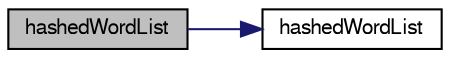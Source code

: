 digraph "hashedWordList"
{
  bgcolor="transparent";
  edge [fontname="FreeSans",fontsize="10",labelfontname="FreeSans",labelfontsize="10"];
  node [fontname="FreeSans",fontsize="10",shape=record];
  rankdir="LR";
  Node7 [label="hashedWordList",height=0.2,width=0.4,color="black", fillcolor="grey75", style="filled", fontcolor="black"];
  Node7 -> Node8 [color="midnightblue",fontsize="10",style="solid",fontname="FreeSans"];
  Node8 [label="hashedWordList",height=0.2,width=0.4,color="black",URL="$a28242.html#ac1c9b23df9b7599525decb69b14e9363",tooltip="Construct null. "];
}
